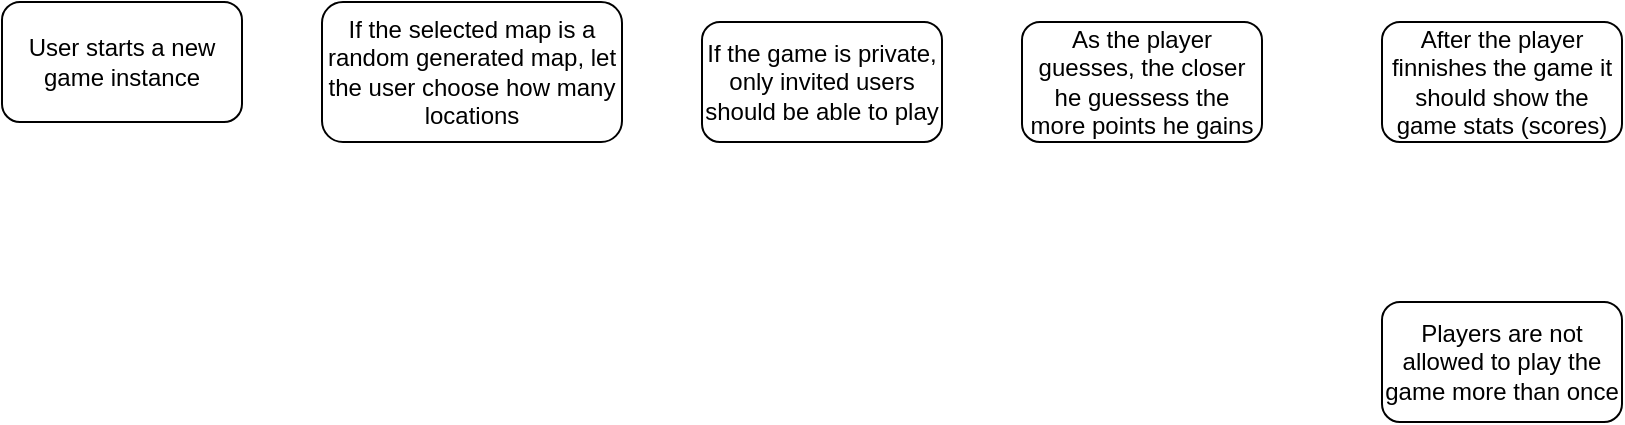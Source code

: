 <mxfile version="14.1.8" type="device"><diagram id="fHOEdrOiivEaNgH1Rhgq" name="Página-1"><mxGraphModel dx="668" dy="853" grid="1" gridSize="10" guides="1" tooltips="1" connect="1" arrows="1" fold="1" page="1" pageScale="1" pageWidth="827" pageHeight="1169" math="0" shadow="0"><root><mxCell id="0"/><mxCell id="1" parent="0"/><mxCell id="lBceL1uyaZTu3Ze9A9U_-1" value="User starts a new game instance" style="rounded=1;whiteSpace=wrap;html=1;" vertex="1" parent="1"><mxGeometry x="10" y="10" width="120" height="60" as="geometry"/></mxCell><mxCell id="lBceL1uyaZTu3Ze9A9U_-2" value="If the selected map is a random generated map, let the user choose how many locations&lt;br&gt;" style="rounded=1;whiteSpace=wrap;html=1;" vertex="1" parent="1"><mxGeometry x="170" y="10" width="150" height="70" as="geometry"/></mxCell><mxCell id="lBceL1uyaZTu3Ze9A9U_-3" value="If the game is private, only invited users should be able to play" style="rounded=1;whiteSpace=wrap;html=1;" vertex="1" parent="1"><mxGeometry x="360" y="20" width="120" height="60" as="geometry"/></mxCell><mxCell id="lBceL1uyaZTu3Ze9A9U_-4" value="As the player guesses, the closer he guessess the more points he gains" style="rounded=1;whiteSpace=wrap;html=1;" vertex="1" parent="1"><mxGeometry x="520" y="20" width="120" height="60" as="geometry"/></mxCell><mxCell id="lBceL1uyaZTu3Ze9A9U_-5" value="After the player finnishes the game it should show the game stats (scores)" style="rounded=1;whiteSpace=wrap;html=1;" vertex="1" parent="1"><mxGeometry x="700" y="20" width="120" height="60" as="geometry"/></mxCell><mxCell id="lBceL1uyaZTu3Ze9A9U_-6" value="Players are not allowed to play the game more than once" style="rounded=1;whiteSpace=wrap;html=1;" vertex="1" parent="1"><mxGeometry x="700" y="160" width="120" height="60" as="geometry"/></mxCell></root></mxGraphModel></diagram></mxfile>
